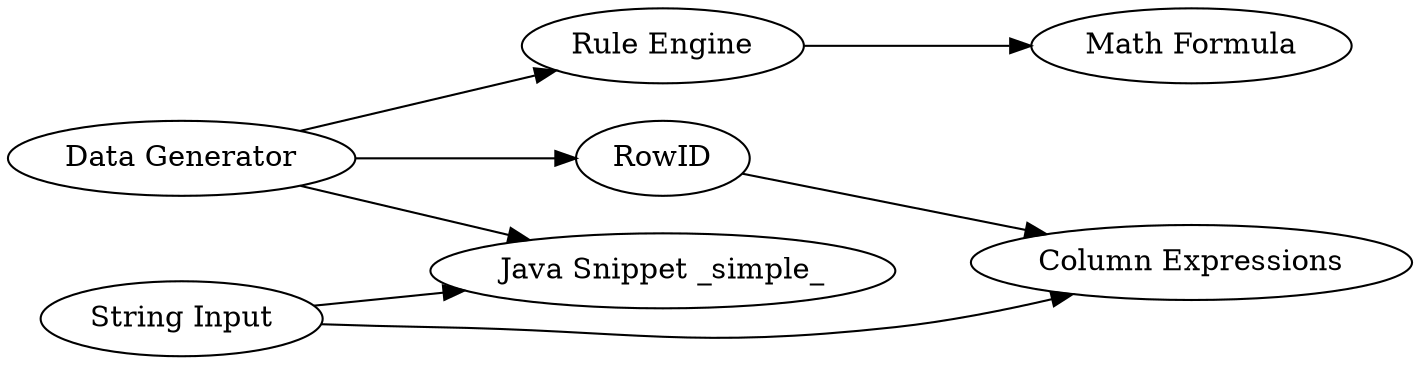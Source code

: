 digraph {
	1 -> 4
	5 -> 4
	5 -> 6
	1 -> 2
	1 -> 7
	2 -> 3
	7 -> 6
	5 [label="String Input"]
	1 [label="Data Generator"]
	7 [label=RowID]
	4 [label="Java Snippet _simple_"]
	6 [label="Column Expressions"]
	3 [label="Math Formula"]
	2 [label="Rule Engine"]
	rankdir=LR
}
